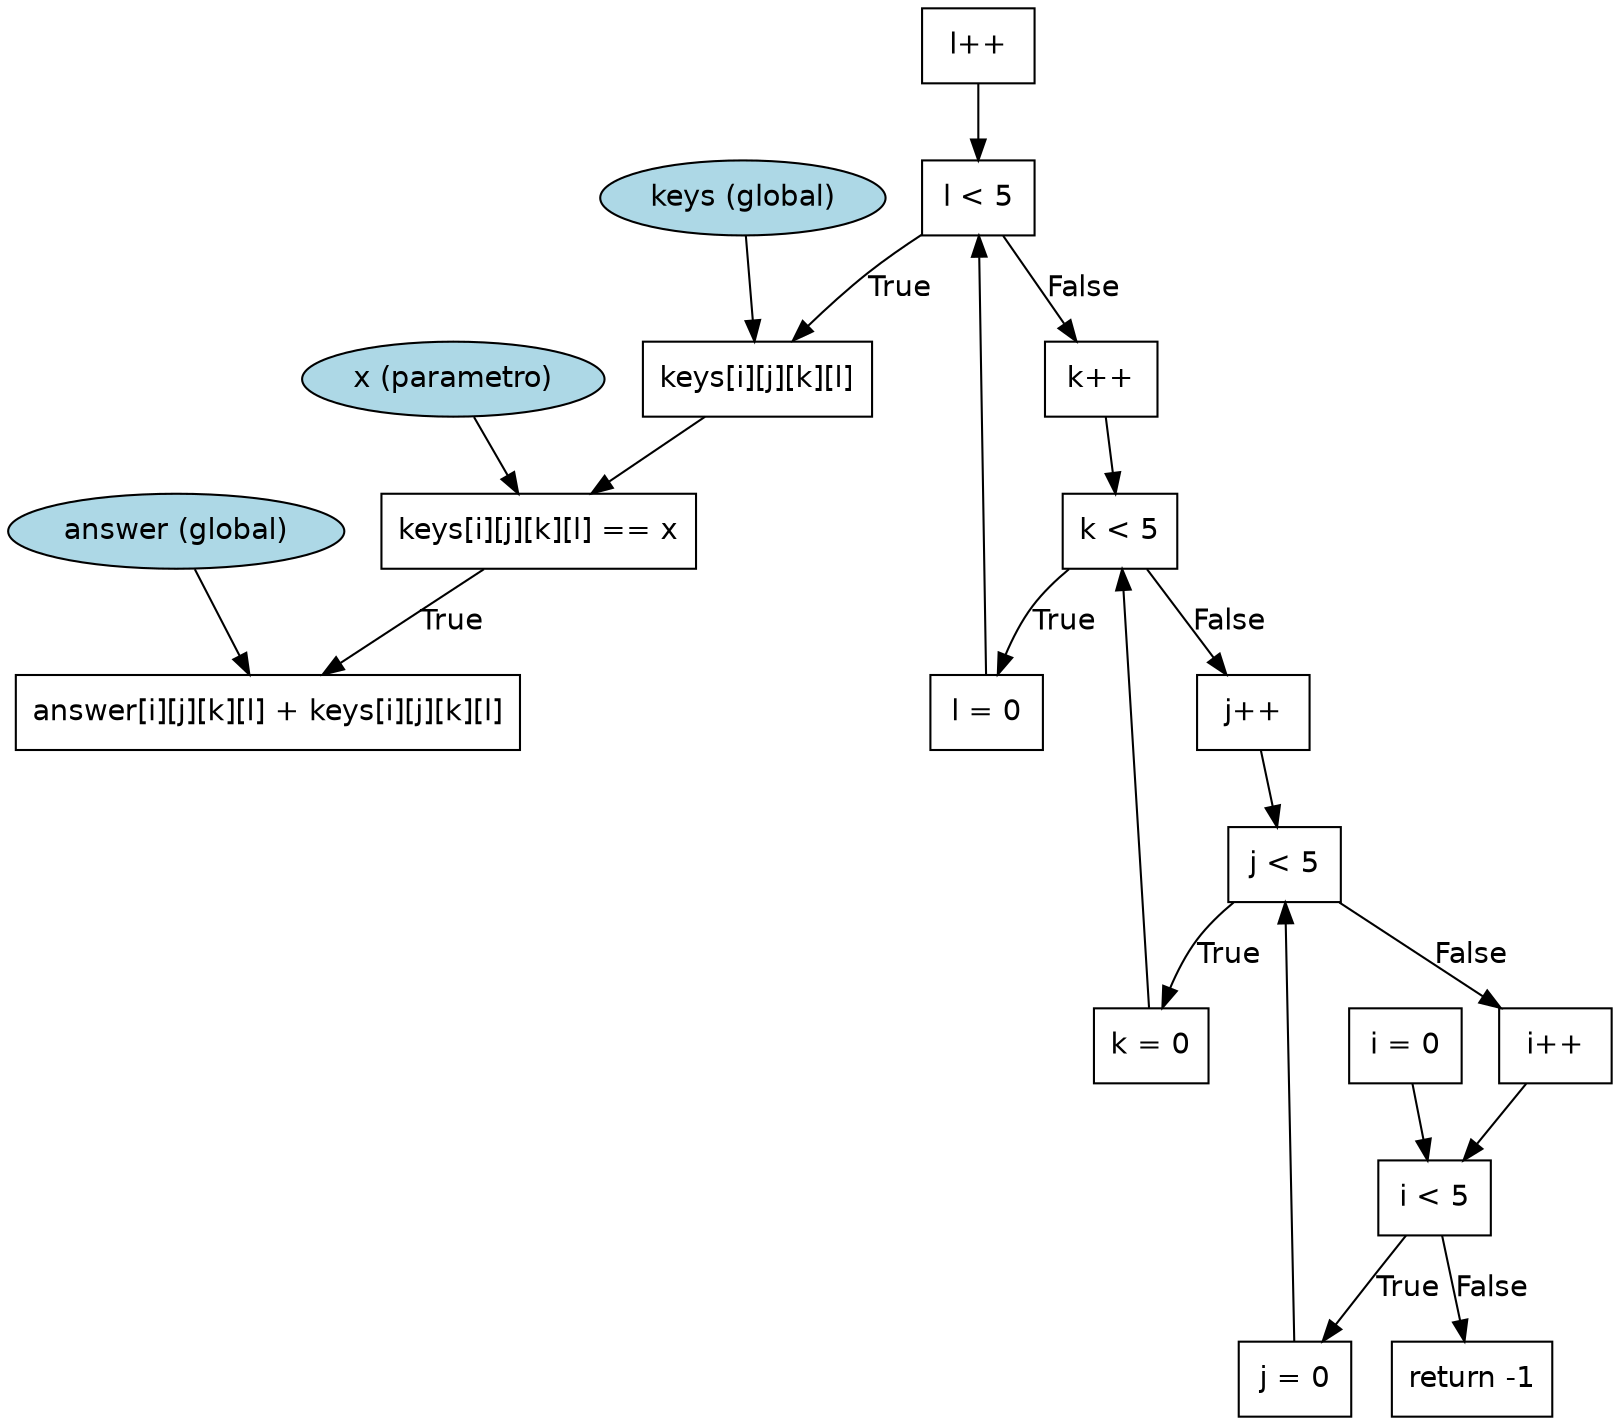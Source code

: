 digraph DFG_foo {
    node [shape=box, fontname="Helvetica"];
    edge [fontname="Helvetica"];

    // Variaveis de entrada
    x [label="x (parametro)", shape=ellipse, fillcolor=lightblue, style=filled];
    keys [label="keys (global)", shape=ellipse, fillcolor=lightblue, style=filled];
    answer [label="answer (global)", shape=ellipse, fillcolor=lightblue, style=filled];

    // Operacoes e dependencias
    op_i_init [label="i = 0"];
    op_j_init [label="j = 0"];
    op_k_init [label="k = 0"];
    op_l_init [label="l = 0"];

    op_i_inc [label="i++"];
    op_j_inc [label="j++"];
    op_k_inc [label="k++"];
    op_l_inc [label="l++"];

    op_i_cmp [label="i < 5"];
    op_j_cmp [label="j < 5"];
    op_k_cmp [label="k < 5"];
    op_l_cmp [label="l < 5"];

    op_key_access [label="keys[i][j][k][l]"];
    op_cond [label="keys[i][j][k][l] == x"];
    op_return_val [label="answer[i][j][k][l] + keys[i][j][k][l]"];
    op_return_neg [label="return -1"];

    // Fluxo de dados
    x -> op_cond;
    keys -> op_key_access;
    op_key_access -> op_cond;
    op_cond -> op_return_val [label="True"];
    answer -> op_return_val;

    op_i_init -> op_i_cmp;
    op_i_cmp -> op_j_init [label="True"];
    op_i_cmp -> op_return_neg [label="False"];
    op_i_inc -> op_i_cmp;

    op_j_init -> op_j_cmp;
    op_j_cmp -> op_k_init [label="True"];
    op_j_cmp -> op_i_inc [label="False"];
    op_j_inc -> op_j_cmp;

    op_k_init -> op_k_cmp;
    op_k_cmp -> op_l_init [label="True"];
    op_k_cmp -> op_j_inc [label="False"];
    op_k_inc -> op_k_cmp;

    op_l_init -> op_l_cmp;
    op_l_cmp -> op_key_access [label="True"];
    op_l_cmp -> op_k_inc [label="False"];
    op_l_inc -> op_l_cmp;
}